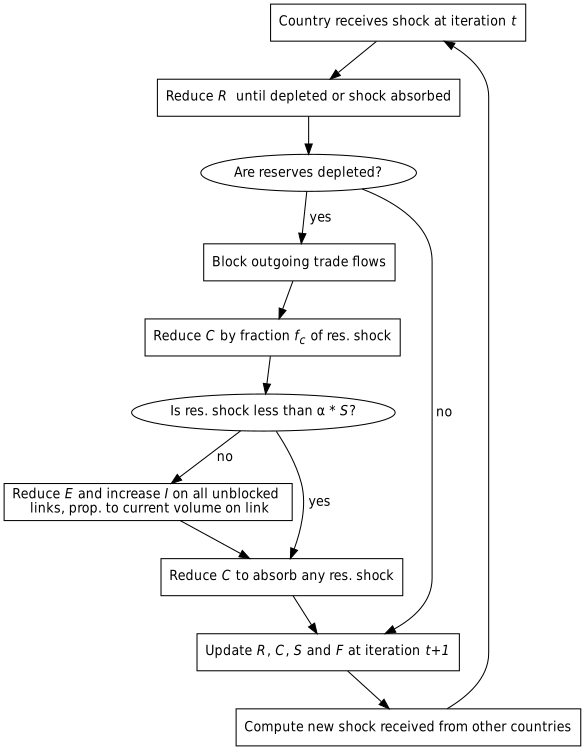 digraph sim_model {
    graph [size = 5]
    
    node [shape = box, fontname = "Helvetica-Narrow"]
    A [label = <Country receives shock at iteration <I>t</I>>]
    B [label = <Reduce <I>R</I>  until depleted or shock absorbed>]
    C [shape = ellipse, label = <Are reserves depleted?>]
    D [label = <Block outgoing trade flows>]
    E [label = <Reduce <I>C</I> by fraction <I>f<SUB>c</SUB></I> of res. shock>]
    F [shape = ellipse, label = <Is res. shock less than &alpha; * <I>S</I>?>]
    G [label = <Reduce <I>E</I> and increase <I>I</I> on all unblocked <BR/> links, prop. to current volume on link>]
    H [label = <Reduce <I>C</I> to absorb any res. shock>]
    I [label = <Update <I>R</I>, <I>C</I>, <I>S</I> and <I>F</I> at iteration <I>t+1</I>>]
    J [label = <Compute new shock received from other countries>]

    edge [fontname = "Helvetica-Narrow"]
    A -> B B -> C
    C -> D [label = " yes"]; C -> I [label = " no"]
    D -> E; E -> F
    F -> H [label = " yes"]; F -> G [label = " no"]
    G -> H; H -> I; I -> J; J -> A
}
